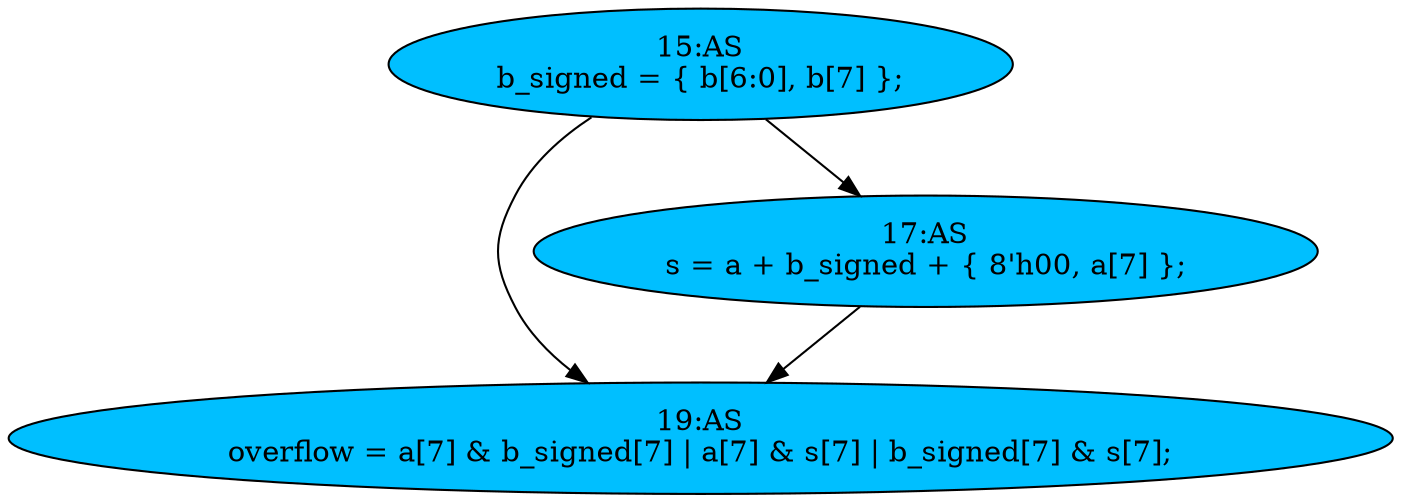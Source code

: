 strict digraph "compose( ,  )" {
	node [label="\N"];
	"19:AS"	[ast="<pyverilog.vparser.ast.Assign object at 0x7f0502367b10>",
		def_var="['overflow']",
		fillcolor=deepskyblue,
		label="19:AS
overflow = a[7] & b_signed[7] | a[7] & s[7] | b_signed[7] & s[7];",
		statements="[]",
		style=filled,
		typ=Assign,
		use_var="['a', 'b_signed', 'a', 's', 'b_signed', 's']"];
	"15:AS"	[ast="<pyverilog.vparser.ast.Assign object at 0x7f0502364510>",
		def_var="['b_signed']",
		fillcolor=deepskyblue,
		label="15:AS
b_signed = { b[6:0], b[7] };",
		statements="[]",
		style=filled,
		typ=Assign,
		use_var="['b', 'b']"];
	"15:AS" -> "19:AS";
	"17:AS"	[ast="<pyverilog.vparser.ast.Assign object at 0x7f0502372490>",
		def_var="['s']",
		fillcolor=deepskyblue,
		label="17:AS
s = a + b_signed + { 8'h00, a[7] };",
		statements="[]",
		style=filled,
		typ=Assign,
		use_var="['a', 'b_signed', 'a']"];
	"15:AS" -> "17:AS";
	"17:AS" -> "19:AS";
}
